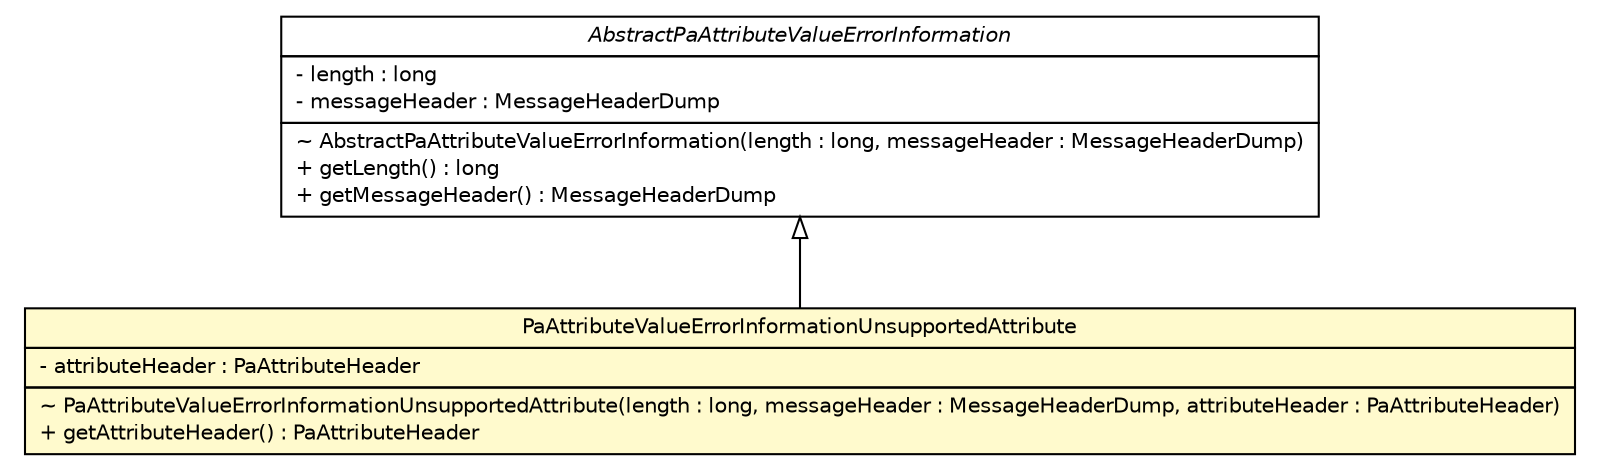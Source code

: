 #!/usr/local/bin/dot
#
# Class diagram 
# Generated by UMLGraph version R5_6 (http://www.umlgraph.org/)
#

digraph G {
	edge [fontname="Helvetica",fontsize=10,labelfontname="Helvetica",labelfontsize=10];
	node [fontname="Helvetica",fontsize=10,shape=plaintext];
	nodesep=0.25;
	ranksep=0.5;
	// org.ietf.nea.pa.attribute.util.AbstractPaAttributeValueErrorInformation
	c69843 [label=<<table title="org.ietf.nea.pa.attribute.util.AbstractPaAttributeValueErrorInformation" border="0" cellborder="1" cellspacing="0" cellpadding="2" port="p" href="./AbstractPaAttributeValueErrorInformation.html">
		<tr><td><table border="0" cellspacing="0" cellpadding="1">
<tr><td align="center" balign="center"><font face="Helvetica-Oblique"> AbstractPaAttributeValueErrorInformation </font></td></tr>
		</table></td></tr>
		<tr><td><table border="0" cellspacing="0" cellpadding="1">
<tr><td align="left" balign="left"> - length : long </td></tr>
<tr><td align="left" balign="left"> - messageHeader : MessageHeaderDump </td></tr>
		</table></td></tr>
		<tr><td><table border="0" cellspacing="0" cellpadding="1">
<tr><td align="left" balign="left"> ~ AbstractPaAttributeValueErrorInformation(length : long, messageHeader : MessageHeaderDump) </td></tr>
<tr><td align="left" balign="left"> + getLength() : long </td></tr>
<tr><td align="left" balign="left"> + getMessageHeader() : MessageHeaderDump </td></tr>
		</table></td></tr>
		</table>>, URL="./AbstractPaAttributeValueErrorInformation.html", fontname="Helvetica", fontcolor="black", fontsize=10.0];
	// org.ietf.nea.pa.attribute.util.PaAttributeValueErrorInformationUnsupportedAttribute
	c69852 [label=<<table title="org.ietf.nea.pa.attribute.util.PaAttributeValueErrorInformationUnsupportedAttribute" border="0" cellborder="1" cellspacing="0" cellpadding="2" port="p" bgcolor="lemonChiffon" href="./PaAttributeValueErrorInformationUnsupportedAttribute.html">
		<tr><td><table border="0" cellspacing="0" cellpadding="1">
<tr><td align="center" balign="center"> PaAttributeValueErrorInformationUnsupportedAttribute </td></tr>
		</table></td></tr>
		<tr><td><table border="0" cellspacing="0" cellpadding="1">
<tr><td align="left" balign="left"> - attributeHeader : PaAttributeHeader </td></tr>
		</table></td></tr>
		<tr><td><table border="0" cellspacing="0" cellpadding="1">
<tr><td align="left" balign="left"> ~ PaAttributeValueErrorInformationUnsupportedAttribute(length : long, messageHeader : MessageHeaderDump, attributeHeader : PaAttributeHeader) </td></tr>
<tr><td align="left" balign="left"> + getAttributeHeader() : PaAttributeHeader </td></tr>
		</table></td></tr>
		</table>>, URL="./PaAttributeValueErrorInformationUnsupportedAttribute.html", fontname="Helvetica", fontcolor="black", fontsize=10.0];
	//org.ietf.nea.pa.attribute.util.PaAttributeValueErrorInformationUnsupportedAttribute extends org.ietf.nea.pa.attribute.util.AbstractPaAttributeValueErrorInformation
	c69843:p -> c69852:p [dir=back,arrowtail=empty];
}


